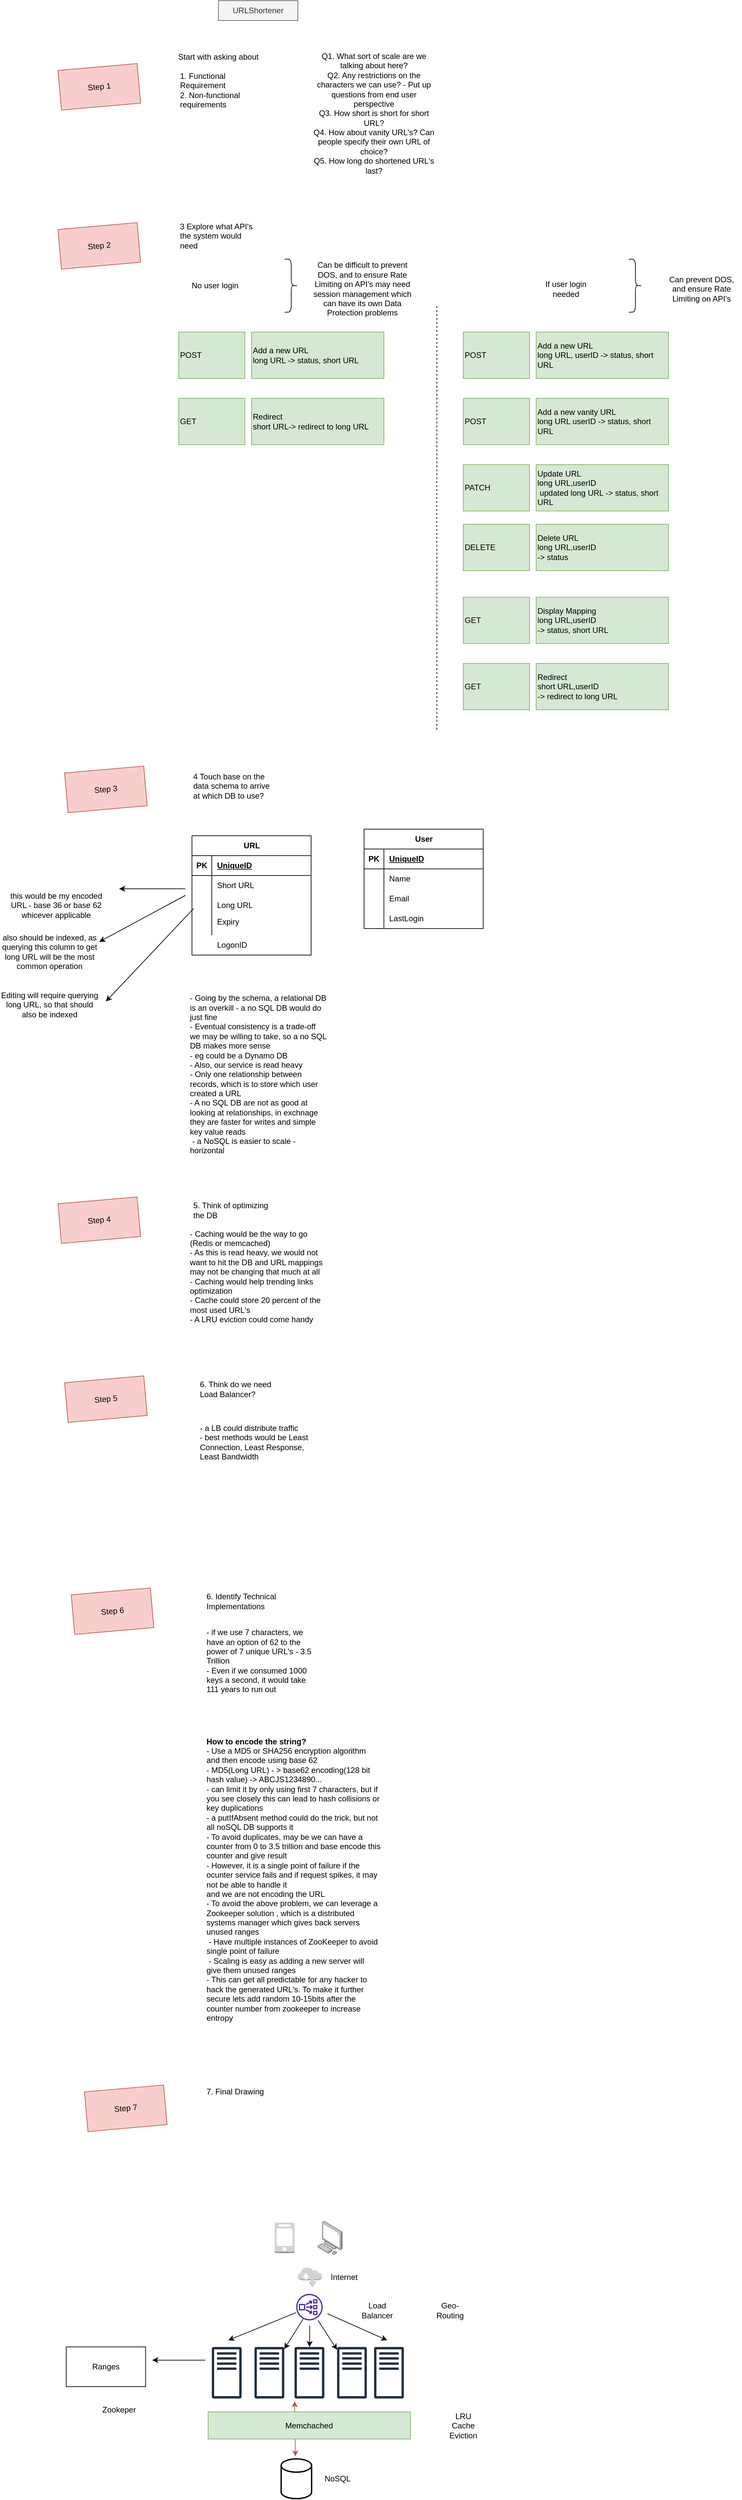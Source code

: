 <mxfile version="21.7.1" type="github">
  <diagram name="Page-1" id="cqzlS-6Lj7qPYugmlV-e">
    <mxGraphModel dx="2244" dy="795" grid="1" gridSize="10" guides="1" tooltips="1" connect="1" arrows="1" fold="1" page="1" pageScale="1" pageWidth="850" pageHeight="1100" math="0" shadow="0">
      <root>
        <mxCell id="0" />
        <mxCell id="1" parent="0" />
        <mxCell id="cRxibrBtLghQM5vhVlvG-1" value="URLShortener" style="text;strokeColor=#666666;align=center;fillColor=#f5f5f5;html=1;verticalAlign=middle;whiteSpace=wrap;rounded=0;fontColor=#333333;" vertex="1" parent="1">
          <mxGeometry x="150" y="20" width="120" height="30" as="geometry" />
        </mxCell>
        <mxCell id="cRxibrBtLghQM5vhVlvG-2" value="Start with asking about" style="text;strokeColor=none;align=center;fillColor=none;html=1;verticalAlign=middle;whiteSpace=wrap;rounded=0;" vertex="1" parent="1">
          <mxGeometry x="80" y="90" width="140" height="30" as="geometry" />
        </mxCell>
        <mxCell id="cRxibrBtLghQM5vhVlvG-3" value="1. Functional Requirement&lt;br&gt;2. Non-functional requirements" style="text;strokeColor=none;align=left;fillColor=none;html=1;verticalAlign=middle;whiteSpace=wrap;rounded=0;" vertex="1" parent="1">
          <mxGeometry x="90" y="120" width="120" height="70" as="geometry" />
        </mxCell>
        <mxCell id="cRxibrBtLghQM5vhVlvG-4" value="Q1. What sort of scale are we talking about here?&lt;br&gt;Q2. Any restrictions on the characters we can use? - Put up questions from end user perspective&lt;br&gt;Q3. How short is short for short URL?&lt;br&gt;Q4. How about vanity URL&#39;s? Can people specify their own URL of choice?&lt;br&gt;Q5. How long do shortened URL&#39;s last?" style="text;strokeColor=none;align=center;fillColor=none;html=1;verticalAlign=middle;whiteSpace=wrap;rounded=0;" vertex="1" parent="1">
          <mxGeometry x="290" y="90" width="190" height="200" as="geometry" />
        </mxCell>
        <mxCell id="cRxibrBtLghQM5vhVlvG-5" value="3 Explore what API&#39;s the system would need" style="text;strokeColor=none;align=left;fillColor=none;html=1;verticalAlign=middle;whiteSpace=wrap;rounded=0;" vertex="1" parent="1">
          <mxGeometry x="90" y="340" width="120" height="70" as="geometry" />
        </mxCell>
        <mxCell id="cRxibrBtLghQM5vhVlvG-6" value="Add a new URL&lt;br&gt;long URL -&amp;gt; status, short URL" style="text;strokeColor=#82b366;align=left;fillColor=#d5e8d4;html=1;verticalAlign=middle;whiteSpace=wrap;rounded=0;" vertex="1" parent="1">
          <mxGeometry x="200" y="520" width="200" height="70" as="geometry" />
        </mxCell>
        <mxCell id="cRxibrBtLghQM5vhVlvG-11" value="Redirect&lt;br&gt;short URL-&amp;gt; redirect to long URL" style="text;strokeColor=#82b366;align=left;fillColor=#d5e8d4;html=1;verticalAlign=middle;whiteSpace=wrap;rounded=0;" vertex="1" parent="1">
          <mxGeometry x="200" y="620" width="200" height="70" as="geometry" />
        </mxCell>
        <mxCell id="cRxibrBtLghQM5vhVlvG-12" value="POST" style="text;strokeColor=#82b366;align=left;fillColor=#d5e8d4;html=1;verticalAlign=middle;whiteSpace=wrap;rounded=0;" vertex="1" parent="1">
          <mxGeometry x="90" y="520" width="100" height="70" as="geometry" />
        </mxCell>
        <mxCell id="cRxibrBtLghQM5vhVlvG-17" value="GET" style="text;strokeColor=#82b366;align=left;fillColor=#d5e8d4;html=1;verticalAlign=middle;whiteSpace=wrap;rounded=0;" vertex="1" parent="1">
          <mxGeometry x="90" y="620" width="100" height="70" as="geometry" />
        </mxCell>
        <mxCell id="cRxibrBtLghQM5vhVlvG-18" value="" style="endArrow=none;dashed=1;html=1;rounded=0;" edge="1" parent="1">
          <mxGeometry width="50" height="50" relative="1" as="geometry">
            <mxPoint x="480" y="1120" as="sourcePoint" />
            <mxPoint x="480" y="480" as="targetPoint" />
          </mxGeometry>
        </mxCell>
        <mxCell id="cRxibrBtLghQM5vhVlvG-19" value="If user login needed" style="text;strokeColor=none;align=center;fillColor=none;html=1;verticalAlign=middle;whiteSpace=wrap;rounded=0;" vertex="1" parent="1">
          <mxGeometry x="630" y="440" width="90" height="30" as="geometry" />
        </mxCell>
        <mxCell id="cRxibrBtLghQM5vhVlvG-20" value="Add a new URL&lt;br&gt;long URL, userID -&amp;gt; status, short URL" style="text;strokeColor=#82b366;align=left;fillColor=#d5e8d4;html=1;verticalAlign=middle;whiteSpace=wrap;rounded=0;" vertex="1" parent="1">
          <mxGeometry x="630" y="520" width="200" height="70" as="geometry" />
        </mxCell>
        <mxCell id="cRxibrBtLghQM5vhVlvG-21" value="Add a new vanity URL&lt;br&gt;long URL userID -&amp;gt; status, short URL" style="text;strokeColor=#82b366;align=left;fillColor=#d5e8d4;html=1;verticalAlign=middle;whiteSpace=wrap;rounded=0;" vertex="1" parent="1">
          <mxGeometry x="630" y="620" width="200" height="70" as="geometry" />
        </mxCell>
        <mxCell id="cRxibrBtLghQM5vhVlvG-22" value="Update URL&lt;br&gt;long URL,userID&amp;nbsp;&lt;br&gt;&amp;nbsp;updated long URL -&amp;gt; status, short URL" style="text;strokeColor=#82b366;align=left;fillColor=#d5e8d4;html=1;verticalAlign=middle;whiteSpace=wrap;rounded=0;" vertex="1" parent="1">
          <mxGeometry x="630" y="720" width="200" height="70" as="geometry" />
        </mxCell>
        <mxCell id="cRxibrBtLghQM5vhVlvG-23" value="Delete URL&lt;br&gt;long URL,userID&amp;nbsp;&lt;br&gt;-&amp;gt; status" style="text;strokeColor=#82b366;align=left;fillColor=#d5e8d4;html=1;verticalAlign=middle;whiteSpace=wrap;rounded=0;" vertex="1" parent="1">
          <mxGeometry x="630" y="810" width="200" height="70" as="geometry" />
        </mxCell>
        <mxCell id="cRxibrBtLghQM5vhVlvG-24" value="Display Mapping&lt;br&gt;long URL,userID&amp;nbsp;&lt;br&gt;-&amp;gt; status, short URL" style="text;strokeColor=#82b366;align=left;fillColor=#d5e8d4;html=1;verticalAlign=middle;whiteSpace=wrap;rounded=0;" vertex="1" parent="1">
          <mxGeometry x="630" y="920" width="200" height="70" as="geometry" />
        </mxCell>
        <mxCell id="cRxibrBtLghQM5vhVlvG-25" value="Redirect&lt;br&gt;short URL,userID&amp;nbsp;&lt;br&gt;-&amp;gt; redirect to long URL" style="text;strokeColor=#82b366;align=left;fillColor=#d5e8d4;html=1;verticalAlign=middle;whiteSpace=wrap;rounded=0;" vertex="1" parent="1">
          <mxGeometry x="630" y="1020" width="200" height="70" as="geometry" />
        </mxCell>
        <mxCell id="cRxibrBtLghQM5vhVlvG-26" value="POST" style="text;strokeColor=#82b366;align=left;fillColor=#d5e8d4;html=1;verticalAlign=middle;whiteSpace=wrap;rounded=0;" vertex="1" parent="1">
          <mxGeometry x="520" y="520" width="100" height="70" as="geometry" />
        </mxCell>
        <mxCell id="cRxibrBtLghQM5vhVlvG-27" value="POST" style="text;strokeColor=#82b366;align=left;fillColor=#d5e8d4;html=1;verticalAlign=middle;whiteSpace=wrap;rounded=0;" vertex="1" parent="1">
          <mxGeometry x="520" y="620" width="100" height="70" as="geometry" />
        </mxCell>
        <mxCell id="cRxibrBtLghQM5vhVlvG-28" value="PATCH" style="text;strokeColor=#82b366;align=left;fillColor=#d5e8d4;html=1;verticalAlign=middle;whiteSpace=wrap;rounded=0;" vertex="1" parent="1">
          <mxGeometry x="520" y="720" width="100" height="70" as="geometry" />
        </mxCell>
        <mxCell id="cRxibrBtLghQM5vhVlvG-29" value="DELETE" style="text;strokeColor=#82b366;align=left;fillColor=#d5e8d4;html=1;verticalAlign=middle;whiteSpace=wrap;rounded=0;" vertex="1" parent="1">
          <mxGeometry x="520" y="810" width="100" height="70" as="geometry" />
        </mxCell>
        <mxCell id="cRxibrBtLghQM5vhVlvG-30" value="GET" style="text;strokeColor=#82b366;align=left;fillColor=#d5e8d4;html=1;verticalAlign=middle;whiteSpace=wrap;rounded=0;" vertex="1" parent="1">
          <mxGeometry x="520" y="920" width="100" height="70" as="geometry" />
        </mxCell>
        <mxCell id="cRxibrBtLghQM5vhVlvG-31" value="GET" style="text;strokeColor=#82b366;align=left;fillColor=#d5e8d4;html=1;verticalAlign=middle;whiteSpace=wrap;rounded=0;" vertex="1" parent="1">
          <mxGeometry x="520" y="1020" width="100" height="70" as="geometry" />
        </mxCell>
        <mxCell id="cRxibrBtLghQM5vhVlvG-32" value="" style="shape=curlyBracket;whiteSpace=wrap;html=1;rounded=1;flipH=1;labelPosition=right;verticalLabelPosition=middle;align=left;verticalAlign=middle;size=0.5;" vertex="1" parent="1">
          <mxGeometry x="770" y="410" width="20" height="80" as="geometry" />
        </mxCell>
        <mxCell id="cRxibrBtLghQM5vhVlvG-33" value="Can prevent DOS, and ensure Rate Limiting on API&#39;s" style="text;strokeColor=none;align=center;fillColor=none;html=1;verticalAlign=middle;whiteSpace=wrap;rounded=0;" vertex="1" parent="1">
          <mxGeometry x="820" y="440" width="120" height="30" as="geometry" />
        </mxCell>
        <mxCell id="cRxibrBtLghQM5vhVlvG-34" value="Can be difficult to prevent DOS, and to ensure Rate Limiting on API&#39;s may need session management which can have its own Data Protection problems" style="text;strokeColor=none;align=center;fillColor=none;html=1;verticalAlign=middle;whiteSpace=wrap;rounded=0;" vertex="1" parent="1">
          <mxGeometry x="290" y="420" width="155" height="70" as="geometry" />
        </mxCell>
        <mxCell id="cRxibrBtLghQM5vhVlvG-35" value="No user login" style="text;strokeColor=none;align=center;fillColor=none;html=1;verticalAlign=middle;whiteSpace=wrap;rounded=0;" vertex="1" parent="1">
          <mxGeometry x="100" y="435" width="90" height="30" as="geometry" />
        </mxCell>
        <mxCell id="cRxibrBtLghQM5vhVlvG-36" value="" style="shape=curlyBracket;whiteSpace=wrap;html=1;rounded=1;flipH=1;labelPosition=right;verticalLabelPosition=middle;align=left;verticalAlign=middle;size=0.5;" vertex="1" parent="1">
          <mxGeometry x="250" y="410" width="20" height="80" as="geometry" />
        </mxCell>
        <mxCell id="cRxibrBtLghQM5vhVlvG-37" value="4 Touch base on the data schema to arrive at which DB to use?" style="text;strokeColor=none;align=left;fillColor=none;html=1;verticalAlign=middle;whiteSpace=wrap;rounded=0;" vertex="1" parent="1">
          <mxGeometry x="110" y="1170" width="120" height="70" as="geometry" />
        </mxCell>
        <mxCell id="cRxibrBtLghQM5vhVlvG-52" value="URL" style="shape=table;startSize=30;container=1;collapsible=1;childLayout=tableLayout;fixedRows=1;rowLines=0;fontStyle=1;align=center;resizeLast=1;html=1;" vertex="1" parent="1">
          <mxGeometry x="110" y="1280" width="180" height="180" as="geometry" />
        </mxCell>
        <mxCell id="cRxibrBtLghQM5vhVlvG-53" value="" style="shape=tableRow;horizontal=0;startSize=0;swimlaneHead=0;swimlaneBody=0;fillColor=none;collapsible=0;dropTarget=0;points=[[0,0.5],[1,0.5]];portConstraint=eastwest;top=0;left=0;right=0;bottom=1;" vertex="1" parent="cRxibrBtLghQM5vhVlvG-52">
          <mxGeometry y="30" width="180" height="30" as="geometry" />
        </mxCell>
        <mxCell id="cRxibrBtLghQM5vhVlvG-54" value="PK" style="shape=partialRectangle;connectable=0;fillColor=none;top=0;left=0;bottom=0;right=0;fontStyle=1;overflow=hidden;whiteSpace=wrap;html=1;" vertex="1" parent="cRxibrBtLghQM5vhVlvG-53">
          <mxGeometry width="30" height="30" as="geometry">
            <mxRectangle width="30" height="30" as="alternateBounds" />
          </mxGeometry>
        </mxCell>
        <mxCell id="cRxibrBtLghQM5vhVlvG-55" value="UniqueID" style="shape=partialRectangle;connectable=0;fillColor=none;top=0;left=0;bottom=0;right=0;align=left;spacingLeft=6;fontStyle=5;overflow=hidden;whiteSpace=wrap;html=1;" vertex="1" parent="cRxibrBtLghQM5vhVlvG-53">
          <mxGeometry x="30" width="150" height="30" as="geometry">
            <mxRectangle width="150" height="30" as="alternateBounds" />
          </mxGeometry>
        </mxCell>
        <mxCell id="cRxibrBtLghQM5vhVlvG-56" value="" style="shape=tableRow;horizontal=0;startSize=0;swimlaneHead=0;swimlaneBody=0;fillColor=none;collapsible=0;dropTarget=0;points=[[0,0.5],[1,0.5]];portConstraint=eastwest;top=0;left=0;right=0;bottom=0;" vertex="1" parent="cRxibrBtLghQM5vhVlvG-52">
          <mxGeometry y="60" width="180" height="30" as="geometry" />
        </mxCell>
        <mxCell id="cRxibrBtLghQM5vhVlvG-57" value="" style="shape=partialRectangle;connectable=0;fillColor=none;top=0;left=0;bottom=0;right=0;editable=1;overflow=hidden;whiteSpace=wrap;html=1;" vertex="1" parent="cRxibrBtLghQM5vhVlvG-56">
          <mxGeometry width="30" height="30" as="geometry">
            <mxRectangle width="30" height="30" as="alternateBounds" />
          </mxGeometry>
        </mxCell>
        <mxCell id="cRxibrBtLghQM5vhVlvG-58" value="Short URL" style="shape=partialRectangle;connectable=0;fillColor=none;top=0;left=0;bottom=0;right=0;align=left;spacingLeft=6;overflow=hidden;whiteSpace=wrap;html=1;" vertex="1" parent="cRxibrBtLghQM5vhVlvG-56">
          <mxGeometry x="30" width="150" height="30" as="geometry">
            <mxRectangle width="150" height="30" as="alternateBounds" />
          </mxGeometry>
        </mxCell>
        <mxCell id="cRxibrBtLghQM5vhVlvG-59" value="" style="shape=tableRow;horizontal=0;startSize=0;swimlaneHead=0;swimlaneBody=0;fillColor=none;collapsible=0;dropTarget=0;points=[[0,0.5],[1,0.5]];portConstraint=eastwest;top=0;left=0;right=0;bottom=0;" vertex="1" parent="cRxibrBtLghQM5vhVlvG-52">
          <mxGeometry y="90" width="180" height="30" as="geometry" />
        </mxCell>
        <mxCell id="cRxibrBtLghQM5vhVlvG-60" value="" style="shape=partialRectangle;connectable=0;fillColor=none;top=0;left=0;bottom=0;right=0;editable=1;overflow=hidden;whiteSpace=wrap;html=1;" vertex="1" parent="cRxibrBtLghQM5vhVlvG-59">
          <mxGeometry width="30" height="30" as="geometry">
            <mxRectangle width="30" height="30" as="alternateBounds" />
          </mxGeometry>
        </mxCell>
        <mxCell id="cRxibrBtLghQM5vhVlvG-61" value="Long URL" style="shape=partialRectangle;connectable=0;fillColor=none;top=0;left=0;bottom=0;right=0;align=left;spacingLeft=6;overflow=hidden;whiteSpace=wrap;html=1;" vertex="1" parent="cRxibrBtLghQM5vhVlvG-59">
          <mxGeometry x="30" width="150" height="30" as="geometry">
            <mxRectangle width="150" height="30" as="alternateBounds" />
          </mxGeometry>
        </mxCell>
        <mxCell id="cRxibrBtLghQM5vhVlvG-62" value="" style="shape=tableRow;horizontal=0;startSize=0;swimlaneHead=0;swimlaneBody=0;fillColor=none;collapsible=0;dropTarget=0;points=[[0,0.5],[1,0.5]];portConstraint=eastwest;top=0;left=0;right=0;bottom=0;" vertex="1" parent="cRxibrBtLghQM5vhVlvG-52">
          <mxGeometry y="120" width="180" height="30" as="geometry" />
        </mxCell>
        <mxCell id="cRxibrBtLghQM5vhVlvG-63" value="" style="shape=partialRectangle;connectable=0;fillColor=none;top=0;left=0;bottom=0;right=0;editable=1;overflow=hidden;whiteSpace=wrap;html=1;" vertex="1" parent="cRxibrBtLghQM5vhVlvG-62">
          <mxGeometry width="30" height="30" as="geometry">
            <mxRectangle width="30" height="30" as="alternateBounds" />
          </mxGeometry>
        </mxCell>
        <mxCell id="cRxibrBtLghQM5vhVlvG-64" value="Expiry&lt;span style=&quot;white-space: pre;&quot;&gt;&#x9;&lt;/span&gt;&lt;span style=&quot;white-space: pre;&quot;&gt;&#x9;&lt;/span&gt;&lt;span style=&quot;white-space: pre;&quot;&gt;&#x9;&lt;/span&gt;&lt;span style=&quot;white-space: pre;&quot;&gt;&#x9;&lt;/span&gt;&lt;span style=&quot;white-space: pre;&quot;&gt;&#x9;&lt;/span&gt;&lt;span style=&quot;white-space: pre;&quot;&gt;&#x9;&lt;/span&gt;&lt;br&gt;&lt;br&gt;LogonID&lt;br&gt;" style="shape=partialRectangle;connectable=0;fillColor=none;top=0;left=0;bottom=0;right=0;align=left;spacingLeft=6;overflow=hidden;whiteSpace=wrap;html=1;" vertex="1" parent="cRxibrBtLghQM5vhVlvG-62">
          <mxGeometry x="30" width="150" height="30" as="geometry">
            <mxRectangle width="150" height="30" as="alternateBounds" />
          </mxGeometry>
        </mxCell>
        <mxCell id="cRxibrBtLghQM5vhVlvG-65" value="User" style="shape=table;startSize=30;container=1;collapsible=1;childLayout=tableLayout;fixedRows=1;rowLines=0;fontStyle=1;align=center;resizeLast=1;html=1;" vertex="1" parent="1">
          <mxGeometry x="370" y="1270" width="180" height="150" as="geometry" />
        </mxCell>
        <mxCell id="cRxibrBtLghQM5vhVlvG-66" value="" style="shape=tableRow;horizontal=0;startSize=0;swimlaneHead=0;swimlaneBody=0;fillColor=none;collapsible=0;dropTarget=0;points=[[0,0.5],[1,0.5]];portConstraint=eastwest;top=0;left=0;right=0;bottom=1;" vertex="1" parent="cRxibrBtLghQM5vhVlvG-65">
          <mxGeometry y="30" width="180" height="30" as="geometry" />
        </mxCell>
        <mxCell id="cRxibrBtLghQM5vhVlvG-67" value="PK" style="shape=partialRectangle;connectable=0;fillColor=none;top=0;left=0;bottom=0;right=0;fontStyle=1;overflow=hidden;whiteSpace=wrap;html=1;" vertex="1" parent="cRxibrBtLghQM5vhVlvG-66">
          <mxGeometry width="30" height="30" as="geometry">
            <mxRectangle width="30" height="30" as="alternateBounds" />
          </mxGeometry>
        </mxCell>
        <mxCell id="cRxibrBtLghQM5vhVlvG-68" value="UniqueID" style="shape=partialRectangle;connectable=0;fillColor=none;top=0;left=0;bottom=0;right=0;align=left;spacingLeft=6;fontStyle=5;overflow=hidden;whiteSpace=wrap;html=1;" vertex="1" parent="cRxibrBtLghQM5vhVlvG-66">
          <mxGeometry x="30" width="150" height="30" as="geometry">
            <mxRectangle width="150" height="30" as="alternateBounds" />
          </mxGeometry>
        </mxCell>
        <mxCell id="cRxibrBtLghQM5vhVlvG-69" value="" style="shape=tableRow;horizontal=0;startSize=0;swimlaneHead=0;swimlaneBody=0;fillColor=none;collapsible=0;dropTarget=0;points=[[0,0.5],[1,0.5]];portConstraint=eastwest;top=0;left=0;right=0;bottom=0;" vertex="1" parent="cRxibrBtLghQM5vhVlvG-65">
          <mxGeometry y="60" width="180" height="30" as="geometry" />
        </mxCell>
        <mxCell id="cRxibrBtLghQM5vhVlvG-70" value="" style="shape=partialRectangle;connectable=0;fillColor=none;top=0;left=0;bottom=0;right=0;editable=1;overflow=hidden;whiteSpace=wrap;html=1;" vertex="1" parent="cRxibrBtLghQM5vhVlvG-69">
          <mxGeometry width="30" height="30" as="geometry">
            <mxRectangle width="30" height="30" as="alternateBounds" />
          </mxGeometry>
        </mxCell>
        <mxCell id="cRxibrBtLghQM5vhVlvG-71" value="Name" style="shape=partialRectangle;connectable=0;fillColor=none;top=0;left=0;bottom=0;right=0;align=left;spacingLeft=6;overflow=hidden;whiteSpace=wrap;html=1;" vertex="1" parent="cRxibrBtLghQM5vhVlvG-69">
          <mxGeometry x="30" width="150" height="30" as="geometry">
            <mxRectangle width="150" height="30" as="alternateBounds" />
          </mxGeometry>
        </mxCell>
        <mxCell id="cRxibrBtLghQM5vhVlvG-72" value="" style="shape=tableRow;horizontal=0;startSize=0;swimlaneHead=0;swimlaneBody=0;fillColor=none;collapsible=0;dropTarget=0;points=[[0,0.5],[1,0.5]];portConstraint=eastwest;top=0;left=0;right=0;bottom=0;" vertex="1" parent="cRxibrBtLghQM5vhVlvG-65">
          <mxGeometry y="90" width="180" height="30" as="geometry" />
        </mxCell>
        <mxCell id="cRxibrBtLghQM5vhVlvG-73" value="" style="shape=partialRectangle;connectable=0;fillColor=none;top=0;left=0;bottom=0;right=0;editable=1;overflow=hidden;whiteSpace=wrap;html=1;" vertex="1" parent="cRxibrBtLghQM5vhVlvG-72">
          <mxGeometry width="30" height="30" as="geometry">
            <mxRectangle width="30" height="30" as="alternateBounds" />
          </mxGeometry>
        </mxCell>
        <mxCell id="cRxibrBtLghQM5vhVlvG-74" value="Email" style="shape=partialRectangle;connectable=0;fillColor=none;top=0;left=0;bottom=0;right=0;align=left;spacingLeft=6;overflow=hidden;whiteSpace=wrap;html=1;" vertex="1" parent="cRxibrBtLghQM5vhVlvG-72">
          <mxGeometry x="30" width="150" height="30" as="geometry">
            <mxRectangle width="150" height="30" as="alternateBounds" />
          </mxGeometry>
        </mxCell>
        <mxCell id="cRxibrBtLghQM5vhVlvG-75" value="" style="shape=tableRow;horizontal=0;startSize=0;swimlaneHead=0;swimlaneBody=0;fillColor=none;collapsible=0;dropTarget=0;points=[[0,0.5],[1,0.5]];portConstraint=eastwest;top=0;left=0;right=0;bottom=0;" vertex="1" parent="cRxibrBtLghQM5vhVlvG-65">
          <mxGeometry y="120" width="180" height="30" as="geometry" />
        </mxCell>
        <mxCell id="cRxibrBtLghQM5vhVlvG-76" value="" style="shape=partialRectangle;connectable=0;fillColor=none;top=0;left=0;bottom=0;right=0;editable=1;overflow=hidden;whiteSpace=wrap;html=1;" vertex="1" parent="cRxibrBtLghQM5vhVlvG-75">
          <mxGeometry width="30" height="30" as="geometry">
            <mxRectangle width="30" height="30" as="alternateBounds" />
          </mxGeometry>
        </mxCell>
        <mxCell id="cRxibrBtLghQM5vhVlvG-77" value="LastLogin" style="shape=partialRectangle;connectable=0;fillColor=none;top=0;left=0;bottom=0;right=0;align=left;spacingLeft=6;overflow=hidden;whiteSpace=wrap;html=1;" vertex="1" parent="cRxibrBtLghQM5vhVlvG-75">
          <mxGeometry x="30" width="150" height="30" as="geometry">
            <mxRectangle width="150" height="30" as="alternateBounds" />
          </mxGeometry>
        </mxCell>
        <mxCell id="cRxibrBtLghQM5vhVlvG-78" value="- Going by the schema, a relational DB is an overkill - a no SQL DB would do just fine&lt;br&gt;- Eventual consistency is a trade-off we may be willing to take, so a no SQL DB makes more sense&lt;br&gt;- eg could be a Dynamo DB&lt;br&gt;- Also, our service is read heavy&lt;br&gt;- Only one relationship between records, which is to store which user created a URL&lt;br&gt;- A no SQL DB are not as good at looking at relationships, in exchnage they are faster for writes and simple key value reads&lt;br&gt;&amp;nbsp;- a NoSQL is easier to scale - horizontal" style="text;strokeColor=none;align=left;fillColor=none;html=1;verticalAlign=middle;whiteSpace=wrap;rounded=0;" vertex="1" parent="1">
          <mxGeometry x="105" y="1510" width="210" height="260" as="geometry" />
        </mxCell>
        <mxCell id="cRxibrBtLghQM5vhVlvG-79" value="5. Think of optimizing the DB" style="text;strokeColor=none;align=left;fillColor=none;html=1;verticalAlign=middle;whiteSpace=wrap;rounded=0;" vertex="1" parent="1">
          <mxGeometry x="110" y="1810" width="120" height="70" as="geometry" />
        </mxCell>
        <mxCell id="cRxibrBtLghQM5vhVlvG-80" value="- Caching would be the way to go (Redis or memcached)&amp;nbsp;&lt;br&gt;- As this is read heavy, we would not want to hit the DB and URL mappings may not be changing that much at all&lt;br&gt;- Caching would help trending links optimization&lt;br&gt;- Cache could store 20 percent of the most used URL&#39;s&lt;br&gt;- A LRU eviction could come handy" style="text;strokeColor=none;align=left;fillColor=none;html=1;verticalAlign=middle;whiteSpace=wrap;rounded=0;" vertex="1" parent="1">
          <mxGeometry x="105" y="1840" width="210" height="210" as="geometry" />
        </mxCell>
        <mxCell id="cRxibrBtLghQM5vhVlvG-82" value="LogonID" style="shape=partialRectangle;connectable=0;fillColor=none;top=0;left=0;bottom=0;right=0;align=left;spacingLeft=6;overflow=hidden;whiteSpace=wrap;html=1;" vertex="1" parent="1">
          <mxGeometry x="140" y="1430" width="150" height="30" as="geometry">
            <mxRectangle width="150" height="30" as="alternateBounds" />
          </mxGeometry>
        </mxCell>
        <mxCell id="cRxibrBtLghQM5vhVlvG-83" value="" style="endArrow=classic;html=1;rounded=0;" edge="1" parent="1">
          <mxGeometry width="50" height="50" relative="1" as="geometry">
            <mxPoint x="100" y="1360" as="sourcePoint" />
            <mxPoint y="1360" as="targetPoint" />
          </mxGeometry>
        </mxCell>
        <mxCell id="cRxibrBtLghQM5vhVlvG-84" value="this would be my encoded URL - base 36 or base 62 whicever applicable" style="text;strokeColor=none;align=center;fillColor=none;html=1;verticalAlign=middle;whiteSpace=wrap;rounded=0;" vertex="1" parent="1">
          <mxGeometry x="-170" y="1360" width="150" height="50" as="geometry" />
        </mxCell>
        <mxCell id="cRxibrBtLghQM5vhVlvG-85" value="" style="endArrow=classic;html=1;rounded=0;" edge="1" parent="1">
          <mxGeometry width="50" height="50" relative="1" as="geometry">
            <mxPoint x="100" y="1370" as="sourcePoint" />
            <mxPoint x="-30" y="1440" as="targetPoint" />
          </mxGeometry>
        </mxCell>
        <mxCell id="cRxibrBtLghQM5vhVlvG-87" value="also should be indexed, as querying this column to get long URL will be the most common operation" style="text;strokeColor=none;align=center;fillColor=none;html=1;verticalAlign=middle;whiteSpace=wrap;rounded=0;" vertex="1" parent="1">
          <mxGeometry x="-180" y="1430" width="150" height="50" as="geometry" />
        </mxCell>
        <mxCell id="cRxibrBtLghQM5vhVlvG-88" value="Editing will require querying long URL, so that should also be indexed" style="text;strokeColor=none;align=center;fillColor=none;html=1;verticalAlign=middle;whiteSpace=wrap;rounded=0;" vertex="1" parent="1">
          <mxGeometry x="-180" y="1510" width="150" height="50" as="geometry" />
        </mxCell>
        <mxCell id="cRxibrBtLghQM5vhVlvG-89" value="" style="endArrow=classic;html=1;rounded=0;exitX=0.014;exitY=0.661;exitDx=0;exitDy=0;exitPerimeter=0;" edge="1" parent="1" source="cRxibrBtLghQM5vhVlvG-59">
          <mxGeometry width="50" height="50" relative="1" as="geometry">
            <mxPoint x="100" y="1380" as="sourcePoint" />
            <mxPoint x="-20" y="1530" as="targetPoint" />
          </mxGeometry>
        </mxCell>
        <mxCell id="cRxibrBtLghQM5vhVlvG-90" value="Step 1" style="rounded=0;whiteSpace=wrap;html=1;fillColor=#f8cecc;strokeColor=#b85450;rotation=-5;" vertex="1" parent="1">
          <mxGeometry x="-90" y="120" width="120" height="60" as="geometry" />
        </mxCell>
        <mxCell id="cRxibrBtLghQM5vhVlvG-92" value="Step 2" style="rounded=0;whiteSpace=wrap;html=1;fillColor=#f8cecc;strokeColor=#b85450;rotation=-5;" vertex="1" parent="1">
          <mxGeometry x="-90" y="360" width="120" height="60" as="geometry" />
        </mxCell>
        <mxCell id="cRxibrBtLghQM5vhVlvG-93" value="Step 3" style="rounded=0;whiteSpace=wrap;html=1;fillColor=#f8cecc;strokeColor=#b85450;rotation=-5;" vertex="1" parent="1">
          <mxGeometry x="-80" y="1180" width="120" height="60" as="geometry" />
        </mxCell>
        <mxCell id="cRxibrBtLghQM5vhVlvG-94" value="Step 4" style="rounded=0;whiteSpace=wrap;html=1;fillColor=#f8cecc;strokeColor=#b85450;rotation=-5;" vertex="1" parent="1">
          <mxGeometry x="-90" y="1830" width="120" height="60" as="geometry" />
        </mxCell>
        <mxCell id="cRxibrBtLghQM5vhVlvG-95" value="6. Identify Technical Implementations" style="text;strokeColor=none;align=left;fillColor=none;html=1;verticalAlign=middle;whiteSpace=wrap;rounded=0;" vertex="1" parent="1">
          <mxGeometry x="130" y="2400" width="120" height="70" as="geometry" />
        </mxCell>
        <mxCell id="cRxibrBtLghQM5vhVlvG-96" value="Step 6" style="rounded=0;whiteSpace=wrap;html=1;fillColor=#f8cecc;strokeColor=#b85450;rotation=-5;" vertex="1" parent="1">
          <mxGeometry x="-70" y="2420" width="120" height="60" as="geometry" />
        </mxCell>
        <mxCell id="cRxibrBtLghQM5vhVlvG-97" value="- if we use 7 characters, we have an option of 62 to the power of 7 unique URL&#39;s - 3.5 Trillion&lt;br&gt;- Even if we consumed 1000 keys a second, it would take 111 years to run out" style="text;strokeColor=none;align=left;fillColor=none;html=1;verticalAlign=middle;whiteSpace=wrap;rounded=0;" vertex="1" parent="1">
          <mxGeometry x="130" y="2490" width="170" height="70" as="geometry" />
        </mxCell>
        <mxCell id="cRxibrBtLghQM5vhVlvG-98" value="&lt;b&gt;How to encode the string?&lt;/b&gt;&lt;br&gt;- Use a MD5 or SHA256 encryption algorithm and then encode using base 62&lt;br&gt;- MD5(Long URL) - &amp;gt; base62 encoding(128 bit hash value) -&amp;gt; ABCJS1234890...&lt;br&gt;- can limit it by only using first 7 characters, but if you see closely this can lead to hash collisions or key duplications&lt;br&gt;- a putIfAbsent method could do the trick, but not all noSQL DB supports it&lt;br&gt;- To avoid duplicates, may be we can have a counter from 0 to 3.5 trillion and base encode this counter and give result&lt;br&gt;- However, it is a single point of failure if the ocunter service fails and if request spikes, it may not be able to handle it&lt;br&gt;and we are not encoding the URL&lt;br&gt;- To avoid the above problem, we can leverage a Zookeeper solution , which is a distributed systems manager which gives back servers unused ranges&lt;br&gt;&amp;nbsp;- Have multiple instances of ZooKeeper to avoid single point of failure&lt;br&gt;&amp;nbsp;- Scaling is easy as adding a new server will give them unused ranges&lt;br&gt;- This can get all predictable for any hacker to hack the generated URL&#39;s. To make it further secure lets add random 10-15bits after the counter number from zookeeper to increase entropy" style="text;strokeColor=none;align=left;fillColor=none;html=1;verticalAlign=middle;whiteSpace=wrap;rounded=0;" vertex="1" parent="1">
          <mxGeometry x="130" y="2740" width="265" height="230" as="geometry" />
        </mxCell>
        <mxCell id="cRxibrBtLghQM5vhVlvG-99" value="6. Think do we need Load Balancer?" style="text;strokeColor=none;align=left;fillColor=none;html=1;verticalAlign=middle;whiteSpace=wrap;rounded=0;" vertex="1" parent="1">
          <mxGeometry x="120" y="2080" width="120" height="70" as="geometry" />
        </mxCell>
        <mxCell id="cRxibrBtLghQM5vhVlvG-100" value="Step 5" style="rounded=0;whiteSpace=wrap;html=1;fillColor=#f8cecc;strokeColor=#b85450;rotation=-5;" vertex="1" parent="1">
          <mxGeometry x="-80" y="2100" width="120" height="60" as="geometry" />
        </mxCell>
        <mxCell id="cRxibrBtLghQM5vhVlvG-101" value="- a LB could distribute traffic&lt;br&gt;- best methods would be Least Connection, Least Response, Least Bandwidth" style="text;strokeColor=none;align=left;fillColor=none;html=1;verticalAlign=middle;whiteSpace=wrap;rounded=0;" vertex="1" parent="1">
          <mxGeometry x="120" y="2160" width="170" height="70" as="geometry" />
        </mxCell>
        <mxCell id="cRxibrBtLghQM5vhVlvG-102" value="Step 7" style="rounded=0;whiteSpace=wrap;html=1;fillColor=#f8cecc;strokeColor=#b85450;rotation=-5;" vertex="1" parent="1">
          <mxGeometry x="-50" y="3170" width="120" height="60" as="geometry" />
        </mxCell>
        <mxCell id="cRxibrBtLghQM5vhVlvG-103" value="7. Final Drawing" style="text;strokeColor=none;align=left;fillColor=none;html=1;verticalAlign=middle;whiteSpace=wrap;rounded=0;" vertex="1" parent="1">
          <mxGeometry x="130" y="3140" width="120" height="70" as="geometry" />
        </mxCell>
        <mxCell id="cRxibrBtLghQM5vhVlvG-105" value="" style="image;points=[];aspect=fixed;html=1;align=center;shadow=0;dashed=0;image=img/lib/allied_telesis/computer_and_terminals/Personal_Computer.svg;" vertex="1" parent="1">
          <mxGeometry x="300" y="3370" width="37.56" height="50.9" as="geometry" />
        </mxCell>
        <mxCell id="cRxibrBtLghQM5vhVlvG-106" value="" style="sketch=0;outlineConnect=0;fontColor=#232F3E;gradientColor=none;fillColor=#232F3D;strokeColor=none;dashed=0;verticalLabelPosition=bottom;verticalAlign=top;align=center;html=1;fontSize=12;fontStyle=0;aspect=fixed;pointerEvents=1;shape=mxgraph.aws4.traditional_server;" vertex="1" parent="1">
          <mxGeometry x="140" y="3560" width="45" height="78" as="geometry" />
        </mxCell>
        <mxCell id="cRxibrBtLghQM5vhVlvG-107" value="" style="outlineConnect=0;dashed=0;verticalLabelPosition=bottom;verticalAlign=top;align=center;html=1;shape=mxgraph.aws3.internet;fillColor=#D2D3D3;gradientColor=none;" vertex="1" parent="1">
          <mxGeometry x="270.08" y="3440" width="36.36" height="29.1" as="geometry" />
        </mxCell>
        <mxCell id="cRxibrBtLghQM5vhVlvG-108" value="Internet" style="text;strokeColor=none;align=center;fillColor=none;html=1;verticalAlign=middle;whiteSpace=wrap;rounded=0;" vertex="1" parent="1">
          <mxGeometry x="320.08" y="3444.55" width="40" height="20" as="geometry" />
        </mxCell>
        <mxCell id="cRxibrBtLghQM5vhVlvG-109" value="" style="strokeWidth=2;html=1;shape=mxgraph.flowchart.database;whiteSpace=wrap;" vertex="1" parent="1">
          <mxGeometry x="244.76" y="3729" width="46" height="60" as="geometry" />
        </mxCell>
        <mxCell id="cRxibrBtLghQM5vhVlvG-110" value="NoSQL" style="text;strokeColor=none;align=center;fillColor=none;html=1;verticalAlign=middle;whiteSpace=wrap;rounded=0;" vertex="1" parent="1">
          <mxGeometry x="300.08" y="3744" width="60" height="30" as="geometry" />
        </mxCell>
        <mxCell id="cRxibrBtLghQM5vhVlvG-111" value="" style="endArrow=classic;startArrow=classic;html=1;rounded=0;exitX=0.467;exitY=-0.063;exitDx=0;exitDy=0;exitPerimeter=0;fillColor=#f8cecc;strokeColor=#b85450;" edge="1" parent="1" source="cRxibrBtLghQM5vhVlvG-109">
          <mxGeometry width="50" height="50" relative="1" as="geometry">
            <mxPoint x="264.84" y="3674" as="sourcePoint" />
            <mxPoint x="265.16" y="3642" as="targetPoint" />
          </mxGeometry>
        </mxCell>
        <mxCell id="cRxibrBtLghQM5vhVlvG-112" value="" style="sketch=0;outlineConnect=0;fontColor=#232F3E;gradientColor=none;fillColor=#232F3D;strokeColor=none;dashed=0;verticalLabelPosition=bottom;verticalAlign=top;align=center;html=1;fontSize=12;fontStyle=0;aspect=fixed;pointerEvents=1;shape=mxgraph.aws4.traditional_server;" vertex="1" parent="1">
          <mxGeometry x="204.48" y="3560" width="45" height="78" as="geometry" />
        </mxCell>
        <mxCell id="cRxibrBtLghQM5vhVlvG-113" value="" style="sketch=0;outlineConnect=0;fontColor=#232F3E;gradientColor=none;fillColor=#232F3D;strokeColor=none;dashed=0;verticalLabelPosition=bottom;verticalAlign=top;align=center;html=1;fontSize=12;fontStyle=0;aspect=fixed;pointerEvents=1;shape=mxgraph.aws4.traditional_server;" vertex="1" parent="1">
          <mxGeometry x="265" y="3560" width="45" height="78" as="geometry" />
        </mxCell>
        <mxCell id="cRxibrBtLghQM5vhVlvG-114" value="" style="sketch=0;outlineConnect=0;fontColor=#232F3E;gradientColor=none;fillColor=#232F3D;strokeColor=none;dashed=0;verticalLabelPosition=bottom;verticalAlign=top;align=center;html=1;fontSize=12;fontStyle=0;aspect=fixed;pointerEvents=1;shape=mxgraph.aws4.traditional_server;" vertex="1" parent="1">
          <mxGeometry x="329.23" y="3560" width="45" height="78" as="geometry" />
        </mxCell>
        <mxCell id="cRxibrBtLghQM5vhVlvG-115" value="" style="sketch=0;outlineConnect=0;fontColor=#232F3E;gradientColor=none;fillColor=#232F3D;strokeColor=none;dashed=0;verticalLabelPosition=bottom;verticalAlign=top;align=center;html=1;fontSize=12;fontStyle=0;aspect=fixed;pointerEvents=1;shape=mxgraph.aws4.traditional_server;" vertex="1" parent="1">
          <mxGeometry x="385.16" y="3560" width="45" height="78" as="geometry" />
        </mxCell>
        <mxCell id="cRxibrBtLghQM5vhVlvG-116" value="" style="sketch=0;outlineConnect=0;fontColor=#232F3E;gradientColor=none;fillColor=#4D27AA;strokeColor=none;dashed=0;verticalLabelPosition=bottom;verticalAlign=top;align=center;html=1;fontSize=12;fontStyle=0;aspect=fixed;pointerEvents=1;shape=mxgraph.aws4.network_load_balancer;" vertex="1" parent="1">
          <mxGeometry x="267.5" y="3480" width="40" height="40" as="geometry" />
        </mxCell>
        <mxCell id="cRxibrBtLghQM5vhVlvG-117" value="" style="endArrow=classic;html=1;rounded=0;" edge="1" parent="1" source="cRxibrBtLghQM5vhVlvG-116">
          <mxGeometry width="50" height="50" relative="1" as="geometry">
            <mxPoint x="284.92" y="3530" as="sourcePoint" />
            <mxPoint x="164.92" y="3550" as="targetPoint" />
          </mxGeometry>
        </mxCell>
        <mxCell id="cRxibrBtLghQM5vhVlvG-118" value="" style="endArrow=classic;html=1;rounded=0;" edge="1" parent="1" target="cRxibrBtLghQM5vhVlvG-112">
          <mxGeometry width="50" height="50" relative="1" as="geometry">
            <mxPoint x="277.92" y="3518" as="sourcePoint" />
            <mxPoint x="174.92" y="3560" as="targetPoint" />
          </mxGeometry>
        </mxCell>
        <mxCell id="cRxibrBtLghQM5vhVlvG-119" value="" style="endArrow=classic;html=1;rounded=0;" edge="1" parent="1" target="cRxibrBtLghQM5vhVlvG-113">
          <mxGeometry width="50" height="50" relative="1" as="geometry">
            <mxPoint x="287.92" y="3528" as="sourcePoint" />
            <mxPoint x="259.92" y="3573" as="targetPoint" />
          </mxGeometry>
        </mxCell>
        <mxCell id="cRxibrBtLghQM5vhVlvG-120" value="" style="endArrow=classic;html=1;rounded=0;" edge="1" parent="1" source="cRxibrBtLghQM5vhVlvG-116" target="cRxibrBtLghQM5vhVlvG-114">
          <mxGeometry width="50" height="50" relative="1" as="geometry">
            <mxPoint x="297.92" y="3538" as="sourcePoint" />
            <mxPoint x="297.92" y="3570" as="targetPoint" />
          </mxGeometry>
        </mxCell>
        <mxCell id="cRxibrBtLghQM5vhVlvG-121" value="" style="endArrow=classic;html=1;rounded=0;" edge="1" parent="1">
          <mxGeometry width="50" height="50" relative="1" as="geometry">
            <mxPoint x="314.92" y="3510" as="sourcePoint" />
            <mxPoint x="404.92" y="3550" as="targetPoint" />
          </mxGeometry>
        </mxCell>
        <mxCell id="cRxibrBtLghQM5vhVlvG-122" value="Load Balancer" style="text;strokeColor=none;align=center;fillColor=none;html=1;verticalAlign=middle;whiteSpace=wrap;rounded=0;" vertex="1" parent="1">
          <mxGeometry x="360" y="3490" width="60" height="30" as="geometry" />
        </mxCell>
        <mxCell id="cRxibrBtLghQM5vhVlvG-123" value="Geo-Routing" style="text;strokeColor=none;align=center;fillColor=none;html=1;verticalAlign=middle;whiteSpace=wrap;rounded=0;" vertex="1" parent="1">
          <mxGeometry x="470" y="3490" width="60" height="30" as="geometry" />
        </mxCell>
        <mxCell id="cRxibrBtLghQM5vhVlvG-124" value="Memchached" style="rounded=0;whiteSpace=wrap;html=1;fillColor=#d5e8d4;strokeColor=#82b366;" vertex="1" parent="1">
          <mxGeometry x="134.4" y="3658" width="305.6" height="41" as="geometry" />
        </mxCell>
        <mxCell id="cRxibrBtLghQM5vhVlvG-125" value="Ranges" style="rounded=0;whiteSpace=wrap;html=1;" vertex="1" parent="1">
          <mxGeometry x="-80" y="3560" width="120" height="60" as="geometry" />
        </mxCell>
        <mxCell id="cRxibrBtLghQM5vhVlvG-127" value="" style="endArrow=classic;html=1;rounded=0;" edge="1" parent="1">
          <mxGeometry width="50" height="50" relative="1" as="geometry">
            <mxPoint x="130" y="3580" as="sourcePoint" />
            <mxPoint x="50" y="3580" as="targetPoint" />
          </mxGeometry>
        </mxCell>
        <mxCell id="cRxibrBtLghQM5vhVlvG-128" value="Zookeper" style="text;strokeColor=none;align=center;fillColor=none;html=1;verticalAlign=middle;whiteSpace=wrap;rounded=0;" vertex="1" parent="1">
          <mxGeometry x="-30" y="3640" width="60" height="30" as="geometry" />
        </mxCell>
        <mxCell id="cRxibrBtLghQM5vhVlvG-129" value="LRU Cache Eviction" style="text;strokeColor=none;align=center;fillColor=none;html=1;verticalAlign=middle;whiteSpace=wrap;rounded=0;" vertex="1" parent="1">
          <mxGeometry x="490" y="3663.5" width="60" height="30" as="geometry" />
        </mxCell>
        <mxCell id="cRxibrBtLghQM5vhVlvG-130" value="" style="outlineConnect=0;dashed=0;verticalLabelPosition=bottom;verticalAlign=top;align=center;html=1;shape=mxgraph.aws3.mobile_client;fillColor=#D2D3D3;gradientColor=none;" vertex="1" parent="1">
          <mxGeometry x="235" y="3372.45" width="30" height="46" as="geometry" />
        </mxCell>
      </root>
    </mxGraphModel>
  </diagram>
</mxfile>
